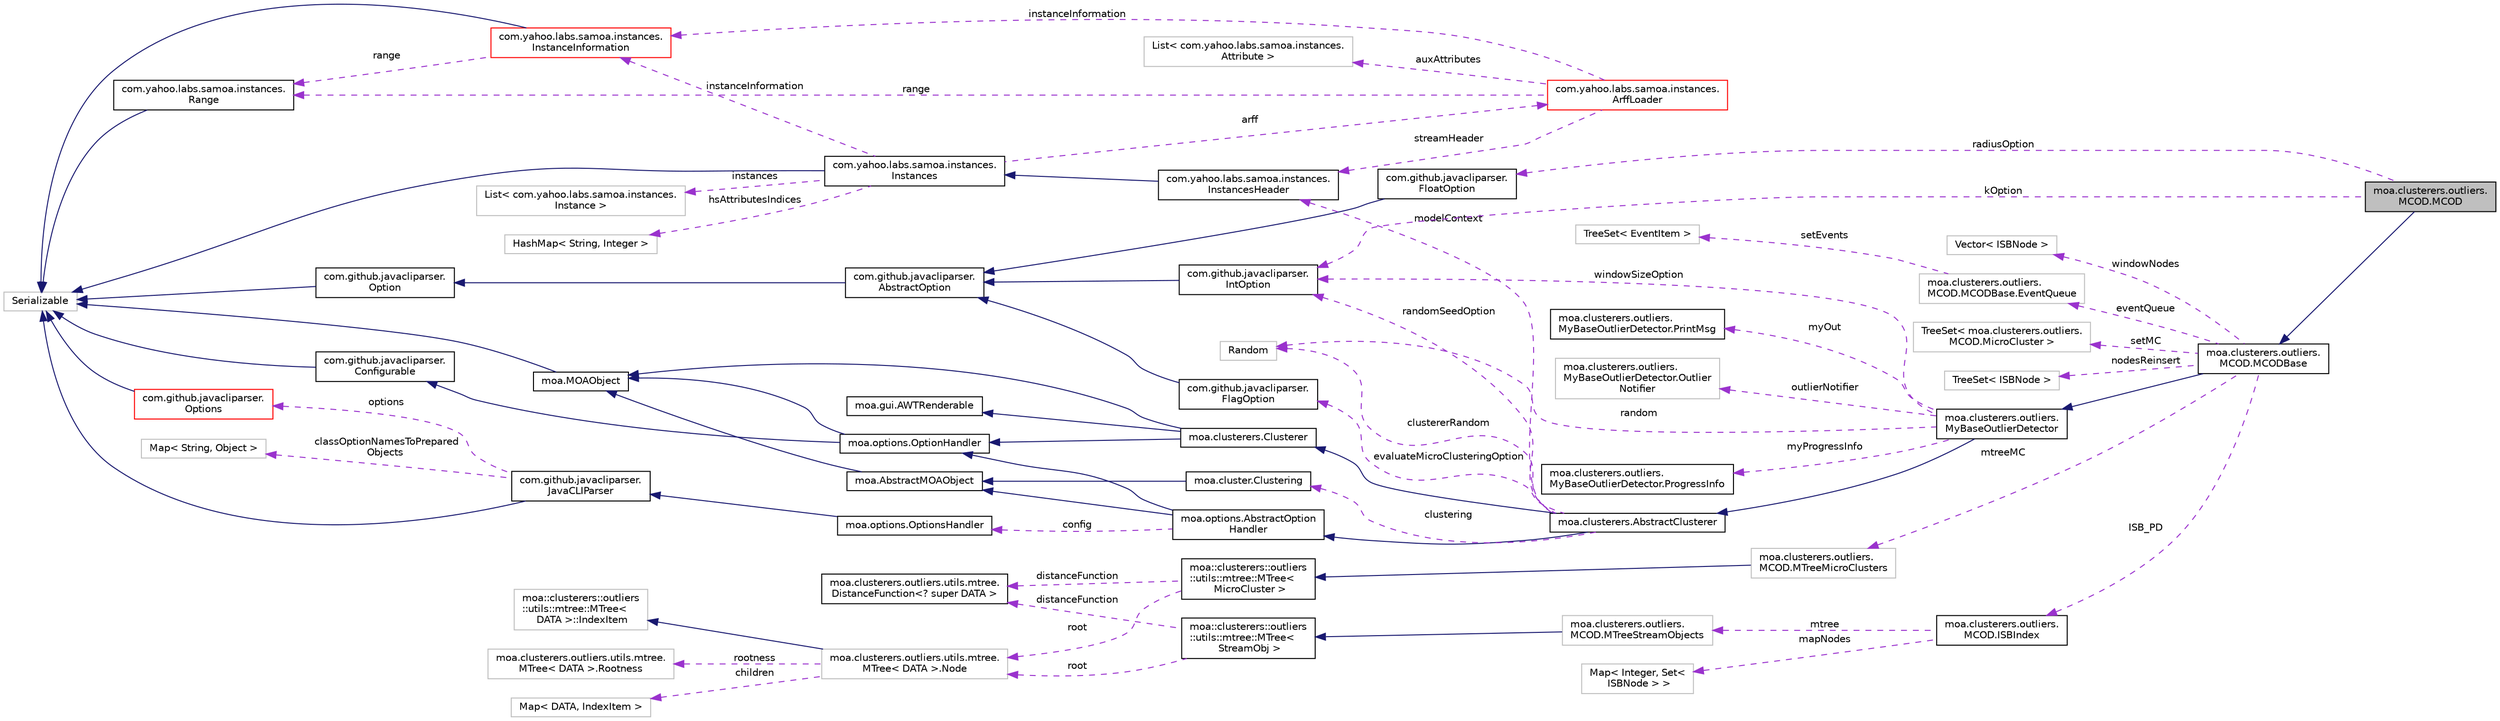 digraph "moa.clusterers.outliers.MCOD.MCOD"
{
 // LATEX_PDF_SIZE
  edge [fontname="Helvetica",fontsize="10",labelfontname="Helvetica",labelfontsize="10"];
  node [fontname="Helvetica",fontsize="10",shape=record];
  rankdir="LR";
  Node1 [label="moa.clusterers.outliers.\lMCOD.MCOD",height=0.2,width=0.4,color="black", fillcolor="grey75", style="filled", fontcolor="black",tooltip=" "];
  Node2 -> Node1 [dir="back",color="midnightblue",fontsize="10",style="solid"];
  Node2 [label="moa.clusterers.outliers.\lMCOD.MCODBase",height=0.2,width=0.4,color="black", fillcolor="white", style="filled",URL="$classmoa_1_1clusterers_1_1outliers_1_1_m_c_o_d_1_1_m_c_o_d_base.html",tooltip=" "];
  Node3 -> Node2 [dir="back",color="midnightblue",fontsize="10",style="solid"];
  Node3 [label="moa.clusterers.outliers.\lMyBaseOutlierDetector",height=0.2,width=0.4,color="black", fillcolor="white", style="filled",URL="$classmoa_1_1clusterers_1_1outliers_1_1_my_base_outlier_detector.html",tooltip=" "];
  Node4 -> Node3 [dir="back",color="midnightblue",fontsize="10",style="solid"];
  Node4 [label="moa.clusterers.AbstractClusterer",height=0.2,width=0.4,color="black", fillcolor="white", style="filled",URL="$classmoa_1_1clusterers_1_1_abstract_clusterer.html",tooltip=" "];
  Node5 -> Node4 [dir="back",color="midnightblue",fontsize="10",style="solid"];
  Node5 [label="moa.options.AbstractOption\lHandler",height=0.2,width=0.4,color="black", fillcolor="white", style="filled",URL="$classmoa_1_1options_1_1_abstract_option_handler.html",tooltip=" "];
  Node6 -> Node5 [dir="back",color="midnightblue",fontsize="10",style="solid"];
  Node6 [label="moa.AbstractMOAObject",height=0.2,width=0.4,color="black", fillcolor="white", style="filled",URL="$classmoa_1_1_abstract_m_o_a_object.html",tooltip=" "];
  Node7 -> Node6 [dir="back",color="midnightblue",fontsize="10",style="solid"];
  Node7 [label="moa.MOAObject",height=0.2,width=0.4,color="black", fillcolor="white", style="filled",URL="$interfacemoa_1_1_m_o_a_object.html",tooltip=" "];
  Node8 -> Node7 [dir="back",color="midnightblue",fontsize="10",style="solid"];
  Node8 [label="Serializable",height=0.2,width=0.4,color="grey75", fillcolor="white", style="filled",tooltip=" "];
  Node9 -> Node5 [dir="back",color="midnightblue",fontsize="10",style="solid"];
  Node9 [label="moa.options.OptionHandler",height=0.2,width=0.4,color="black", fillcolor="white", style="filled",URL="$interfacemoa_1_1options_1_1_option_handler.html",tooltip=" "];
  Node7 -> Node9 [dir="back",color="midnightblue",fontsize="10",style="solid"];
  Node10 -> Node9 [dir="back",color="midnightblue",fontsize="10",style="solid"];
  Node10 [label="com.github.javacliparser.\lConfigurable",height=0.2,width=0.4,color="black", fillcolor="white", style="filled",URL="$interfacecom_1_1github_1_1javacliparser_1_1_configurable.html",tooltip=" "];
  Node8 -> Node10 [dir="back",color="midnightblue",fontsize="10",style="solid"];
  Node11 -> Node5 [dir="back",color="darkorchid3",fontsize="10",style="dashed",label=" config" ];
  Node11 [label="moa.options.OptionsHandler",height=0.2,width=0.4,color="black", fillcolor="white", style="filled",URL="$classmoa_1_1options_1_1_options_handler.html",tooltip=" "];
  Node12 -> Node11 [dir="back",color="midnightblue",fontsize="10",style="solid"];
  Node12 [label="com.github.javacliparser.\lJavaCLIParser",height=0.2,width=0.4,color="black", fillcolor="white", style="filled",URL="$classcom_1_1github_1_1javacliparser_1_1_java_c_l_i_parser.html",tooltip=" "];
  Node8 -> Node12 [dir="back",color="midnightblue",fontsize="10",style="solid"];
  Node13 -> Node12 [dir="back",color="darkorchid3",fontsize="10",style="dashed",label=" options" ];
  Node13 [label="com.github.javacliparser.\lOptions",height=0.2,width=0.4,color="red", fillcolor="white", style="filled",URL="$classcom_1_1github_1_1javacliparser_1_1_options.html",tooltip=" "];
  Node8 -> Node13 [dir="back",color="midnightblue",fontsize="10",style="solid"];
  Node15 -> Node12 [dir="back",color="darkorchid3",fontsize="10",style="dashed",label=" classOptionNamesToPrepared\lObjects" ];
  Node15 [label="Map\< String, Object \>",height=0.2,width=0.4,color="grey75", fillcolor="white", style="filled",tooltip=" "];
  Node16 -> Node4 [dir="back",color="midnightblue",fontsize="10",style="solid"];
  Node16 [label="moa.clusterers.Clusterer",height=0.2,width=0.4,color="black", fillcolor="white", style="filled",URL="$interfacemoa_1_1clusterers_1_1_clusterer.html",tooltip=" "];
  Node7 -> Node16 [dir="back",color="midnightblue",fontsize="10",style="solid"];
  Node9 -> Node16 [dir="back",color="midnightblue",fontsize="10",style="solid"];
  Node17 -> Node16 [dir="back",color="midnightblue",fontsize="10",style="solid"];
  Node17 [label="moa.gui.AWTRenderable",height=0.2,width=0.4,color="black", fillcolor="white", style="filled",URL="$interfacemoa_1_1gui_1_1_a_w_t_renderable.html",tooltip=" "];
  Node18 -> Node4 [dir="back",color="darkorchid3",fontsize="10",style="dashed",label=" evaluateMicroClusteringOption" ];
  Node18 [label="com.github.javacliparser.\lFlagOption",height=0.2,width=0.4,color="black", fillcolor="white", style="filled",URL="$classcom_1_1github_1_1javacliparser_1_1_flag_option.html",tooltip=" "];
  Node19 -> Node18 [dir="back",color="midnightblue",fontsize="10",style="solid"];
  Node19 [label="com.github.javacliparser.\lAbstractOption",height=0.2,width=0.4,color="black", fillcolor="white", style="filled",URL="$classcom_1_1github_1_1javacliparser_1_1_abstract_option.html",tooltip=" "];
  Node20 -> Node19 [dir="back",color="midnightblue",fontsize="10",style="solid"];
  Node20 [label="com.github.javacliparser.\lOption",height=0.2,width=0.4,color="black", fillcolor="white", style="filled",URL="$interfacecom_1_1github_1_1javacliparser_1_1_option.html",tooltip=" "];
  Node8 -> Node20 [dir="back",color="midnightblue",fontsize="10",style="solid"];
  Node21 -> Node4 [dir="back",color="darkorchid3",fontsize="10",style="dashed",label=" clustering" ];
  Node21 [label="moa.cluster.Clustering",height=0.2,width=0.4,color="black", fillcolor="white", style="filled",URL="$classmoa_1_1cluster_1_1_clustering.html",tooltip=" "];
  Node6 -> Node21 [dir="back",color="midnightblue",fontsize="10",style="solid"];
  Node22 -> Node4 [dir="back",color="darkorchid3",fontsize="10",style="dashed",label=" modelContext" ];
  Node22 [label="com.yahoo.labs.samoa.instances.\lInstancesHeader",height=0.2,width=0.4,color="black", fillcolor="white", style="filled",URL="$classcom_1_1yahoo_1_1labs_1_1samoa_1_1instances_1_1_instances_header.html",tooltip=" "];
  Node23 -> Node22 [dir="back",color="midnightblue",fontsize="10",style="solid"];
  Node23 [label="com.yahoo.labs.samoa.instances.\lInstances",height=0.2,width=0.4,color="black", fillcolor="white", style="filled",URL="$classcom_1_1yahoo_1_1labs_1_1samoa_1_1instances_1_1_instances.html",tooltip=" "];
  Node8 -> Node23 [dir="back",color="midnightblue",fontsize="10",style="solid"];
  Node24 -> Node23 [dir="back",color="darkorchid3",fontsize="10",style="dashed",label=" arff" ];
  Node24 [label="com.yahoo.labs.samoa.instances.\lArffLoader",height=0.2,width=0.4,color="red", fillcolor="white", style="filled",URL="$classcom_1_1yahoo_1_1labs_1_1samoa_1_1instances_1_1_arff_loader.html",tooltip=" "];
  Node22 -> Node24 [dir="back",color="darkorchid3",fontsize="10",style="dashed",label=" streamHeader" ];
  Node25 -> Node24 [dir="back",color="darkorchid3",fontsize="10",style="dashed",label=" auxAttributes" ];
  Node25 [label="List\< com.yahoo.labs.samoa.instances.\lAttribute \>",height=0.2,width=0.4,color="grey75", fillcolor="white", style="filled",tooltip=" "];
  Node26 -> Node24 [dir="back",color="darkorchid3",fontsize="10",style="dashed",label=" instanceInformation" ];
  Node26 [label="com.yahoo.labs.samoa.instances.\lInstanceInformation",height=0.2,width=0.4,color="red", fillcolor="white", style="filled",URL="$classcom_1_1yahoo_1_1labs_1_1samoa_1_1instances_1_1_instance_information.html",tooltip=" "];
  Node8 -> Node26 [dir="back",color="midnightblue",fontsize="10",style="solid"];
  Node31 -> Node26 [dir="back",color="darkorchid3",fontsize="10",style="dashed",label=" range" ];
  Node31 [label="com.yahoo.labs.samoa.instances.\lRange",height=0.2,width=0.4,color="black", fillcolor="white", style="filled",URL="$classcom_1_1yahoo_1_1labs_1_1samoa_1_1instances_1_1_range.html",tooltip=" "];
  Node8 -> Node31 [dir="back",color="midnightblue",fontsize="10",style="solid"];
  Node31 -> Node24 [dir="back",color="darkorchid3",fontsize="10",style="dashed",label=" range" ];
  Node33 -> Node23 [dir="back",color="darkorchid3",fontsize="10",style="dashed",label=" instances" ];
  Node33 [label="List\< com.yahoo.labs.samoa.instances.\lInstance \>",height=0.2,width=0.4,color="grey75", fillcolor="white", style="filled",tooltip=" "];
  Node26 -> Node23 [dir="back",color="darkorchid3",fontsize="10",style="dashed",label=" instanceInformation" ];
  Node34 -> Node23 [dir="back",color="darkorchid3",fontsize="10",style="dashed",label=" hsAttributesIndices" ];
  Node34 [label="HashMap\< String, Integer \>",height=0.2,width=0.4,color="grey75", fillcolor="white", style="filled",tooltip=" "];
  Node35 -> Node4 [dir="back",color="darkorchid3",fontsize="10",style="dashed",label=" randomSeedOption" ];
  Node35 [label="com.github.javacliparser.\lIntOption",height=0.2,width=0.4,color="black", fillcolor="white", style="filled",URL="$classcom_1_1github_1_1javacliparser_1_1_int_option.html",tooltip=" "];
  Node19 -> Node35 [dir="back",color="midnightblue",fontsize="10",style="solid"];
  Node36 -> Node4 [dir="back",color="darkorchid3",fontsize="10",style="dashed",label=" clustererRandom" ];
  Node36 [label="Random",height=0.2,width=0.4,color="grey75", fillcolor="white", style="filled",tooltip=" "];
  Node37 -> Node3 [dir="back",color="darkorchid3",fontsize="10",style="dashed",label=" myOut" ];
  Node37 [label="moa.clusterers.outliers.\lMyBaseOutlierDetector.PrintMsg",height=0.2,width=0.4,color="black", fillcolor="white", style="filled",URL="$interfacemoa_1_1clusterers_1_1outliers_1_1_my_base_outlier_detector_1_1_print_msg.html",tooltip=" "];
  Node35 -> Node3 [dir="back",color="darkorchid3",fontsize="10",style="dashed",label=" windowSizeOption" ];
  Node38 -> Node3 [dir="back",color="darkorchid3",fontsize="10",style="dashed",label=" outlierNotifier" ];
  Node38 [label="moa.clusterers.outliers.\lMyBaseOutlierDetector.Outlier\lNotifier",height=0.2,width=0.4,color="grey75", fillcolor="white", style="filled",tooltip=" "];
  Node39 -> Node3 [dir="back",color="darkorchid3",fontsize="10",style="dashed",label=" myProgressInfo" ];
  Node39 [label="moa.clusterers.outliers.\lMyBaseOutlierDetector.ProgressInfo",height=0.2,width=0.4,color="black", fillcolor="white", style="filled",URL="$interfacemoa_1_1clusterers_1_1outliers_1_1_my_base_outlier_detector_1_1_progress_info.html",tooltip=" "];
  Node36 -> Node3 [dir="back",color="darkorchid3",fontsize="10",style="dashed",label=" random" ];
  Node40 -> Node2 [dir="back",color="darkorchid3",fontsize="10",style="dashed",label=" windowNodes" ];
  Node40 [label="Vector\< ISBNode \>",height=0.2,width=0.4,color="grey75", fillcolor="white", style="filled",tooltip=" "];
  Node41 -> Node2 [dir="back",color="darkorchid3",fontsize="10",style="dashed",label=" ISB_PD" ];
  Node41 [label="moa.clusterers.outliers.\lMCOD.ISBIndex",height=0.2,width=0.4,color="black", fillcolor="white", style="filled",URL="$classmoa_1_1clusterers_1_1outliers_1_1_m_c_o_d_1_1_i_s_b_index.html",tooltip=" "];
  Node42 -> Node41 [dir="back",color="darkorchid3",fontsize="10",style="dashed",label=" mtree" ];
  Node42 [label="moa.clusterers.outliers.\lMCOD.MTreeStreamObjects",height=0.2,width=0.4,color="grey75", fillcolor="white", style="filled",tooltip=" "];
  Node43 -> Node42 [dir="back",color="midnightblue",fontsize="10",style="solid"];
  Node43 [label="moa::clusterers::outliers\l::utils::mtree::MTree\<\l StreamObj \>",height=0.2,width=0.4,color="black", fillcolor="white", style="filled",URL="$classmoa_1_1clusterers_1_1outliers_1_1utils_1_1mtree_1_1_m_tree.html",tooltip=" "];
  Node44 -> Node43 [dir="back",color="darkorchid3",fontsize="10",style="dashed",label=" root" ];
  Node44 [label="moa.clusterers.outliers.utils.mtree.\lMTree\< DATA \>.Node",height=0.2,width=0.4,color="grey75", fillcolor="white", style="filled",tooltip=" "];
  Node45 -> Node44 [dir="back",color="midnightblue",fontsize="10",style="solid"];
  Node45 [label="moa::clusterers::outliers\l::utils::mtree::MTree\<\l DATA \>::IndexItem",height=0.2,width=0.4,color="grey75", fillcolor="white", style="filled",tooltip=" "];
  Node46 -> Node44 [dir="back",color="darkorchid3",fontsize="10",style="dashed",label=" rootness" ];
  Node46 [label="moa.clusterers.outliers.utils.mtree.\lMTree\< DATA \>.Rootness",height=0.2,width=0.4,color="grey75", fillcolor="white", style="filled",tooltip=" "];
  Node47 -> Node44 [dir="back",color="darkorchid3",fontsize="10",style="dashed",label=" children" ];
  Node47 [label="Map\< DATA, IndexItem \>",height=0.2,width=0.4,color="grey75", fillcolor="white", style="filled",tooltip=" "];
  Node48 -> Node43 [dir="back",color="darkorchid3",fontsize="10",style="dashed",label=" distanceFunction" ];
  Node48 [label="moa.clusterers.outliers.utils.mtree.\lDistanceFunction\<? super DATA \>",height=0.2,width=0.4,color="black", fillcolor="white", style="filled",URL="$interfacemoa_1_1clusterers_1_1outliers_1_1utils_1_1mtree_1_1_distance_function.html",tooltip=" "];
  Node49 -> Node41 [dir="back",color="darkorchid3",fontsize="10",style="dashed",label=" mapNodes" ];
  Node49 [label="Map\< Integer, Set\<\l ISBNode \> \>",height=0.2,width=0.4,color="grey75", fillcolor="white", style="filled",tooltip=" "];
  Node50 -> Node2 [dir="back",color="darkorchid3",fontsize="10",style="dashed",label=" setMC" ];
  Node50 [label="TreeSet\< moa.clusterers.outliers.\lMCOD.MicroCluster \>",height=0.2,width=0.4,color="grey75", fillcolor="white", style="filled",tooltip=" "];
  Node51 -> Node2 [dir="back",color="darkorchid3",fontsize="10",style="dashed",label=" eventQueue" ];
  Node51 [label="moa.clusterers.outliers.\lMCOD.MCODBase.EventQueue",height=0.2,width=0.4,color="grey75", fillcolor="white", style="filled",tooltip=" "];
  Node52 -> Node51 [dir="back",color="darkorchid3",fontsize="10",style="dashed",label=" setEvents" ];
  Node52 [label="TreeSet\< EventItem \>",height=0.2,width=0.4,color="grey75", fillcolor="white", style="filled",tooltip=" "];
  Node53 -> Node2 [dir="back",color="darkorchid3",fontsize="10",style="dashed",label=" nodesReinsert" ];
  Node53 [label="TreeSet\< ISBNode \>",height=0.2,width=0.4,color="grey75", fillcolor="white", style="filled",tooltip=" "];
  Node54 -> Node2 [dir="back",color="darkorchid3",fontsize="10",style="dashed",label=" mtreeMC" ];
  Node54 [label="moa.clusterers.outliers.\lMCOD.MTreeMicroClusters",height=0.2,width=0.4,color="grey75", fillcolor="white", style="filled",tooltip=" "];
  Node55 -> Node54 [dir="back",color="midnightblue",fontsize="10",style="solid"];
  Node55 [label="moa::clusterers::outliers\l::utils::mtree::MTree\<\l MicroCluster \>",height=0.2,width=0.4,color="black", fillcolor="white", style="filled",URL="$classmoa_1_1clusterers_1_1outliers_1_1utils_1_1mtree_1_1_m_tree.html",tooltip=" "];
  Node44 -> Node55 [dir="back",color="darkorchid3",fontsize="10",style="dashed",label=" root" ];
  Node48 -> Node55 [dir="back",color="darkorchid3",fontsize="10",style="dashed",label=" distanceFunction" ];
  Node35 -> Node1 [dir="back",color="darkorchid3",fontsize="10",style="dashed",label=" kOption" ];
  Node56 -> Node1 [dir="back",color="darkorchid3",fontsize="10",style="dashed",label=" radiusOption" ];
  Node56 [label="com.github.javacliparser.\lFloatOption",height=0.2,width=0.4,color="black", fillcolor="white", style="filled",URL="$classcom_1_1github_1_1javacliparser_1_1_float_option.html",tooltip=" "];
  Node19 -> Node56 [dir="back",color="midnightblue",fontsize="10",style="solid"];
}
